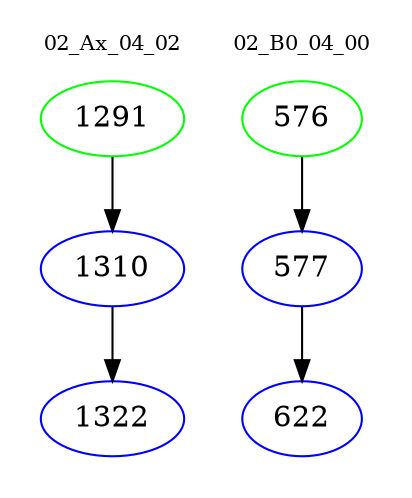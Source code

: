 digraph{
subgraph cluster_0 {
color = white
label = "02_Ax_04_02";
fontsize=10;
T0_1291 [label="1291", color="green"]
T0_1291 -> T0_1310 [color="black"]
T0_1310 [label="1310", color="blue"]
T0_1310 -> T0_1322 [color="black"]
T0_1322 [label="1322", color="blue"]
}
subgraph cluster_1 {
color = white
label = "02_B0_04_00";
fontsize=10;
T1_576 [label="576", color="green"]
T1_576 -> T1_577 [color="black"]
T1_577 [label="577", color="blue"]
T1_577 -> T1_622 [color="black"]
T1_622 [label="622", color="blue"]
}
}
